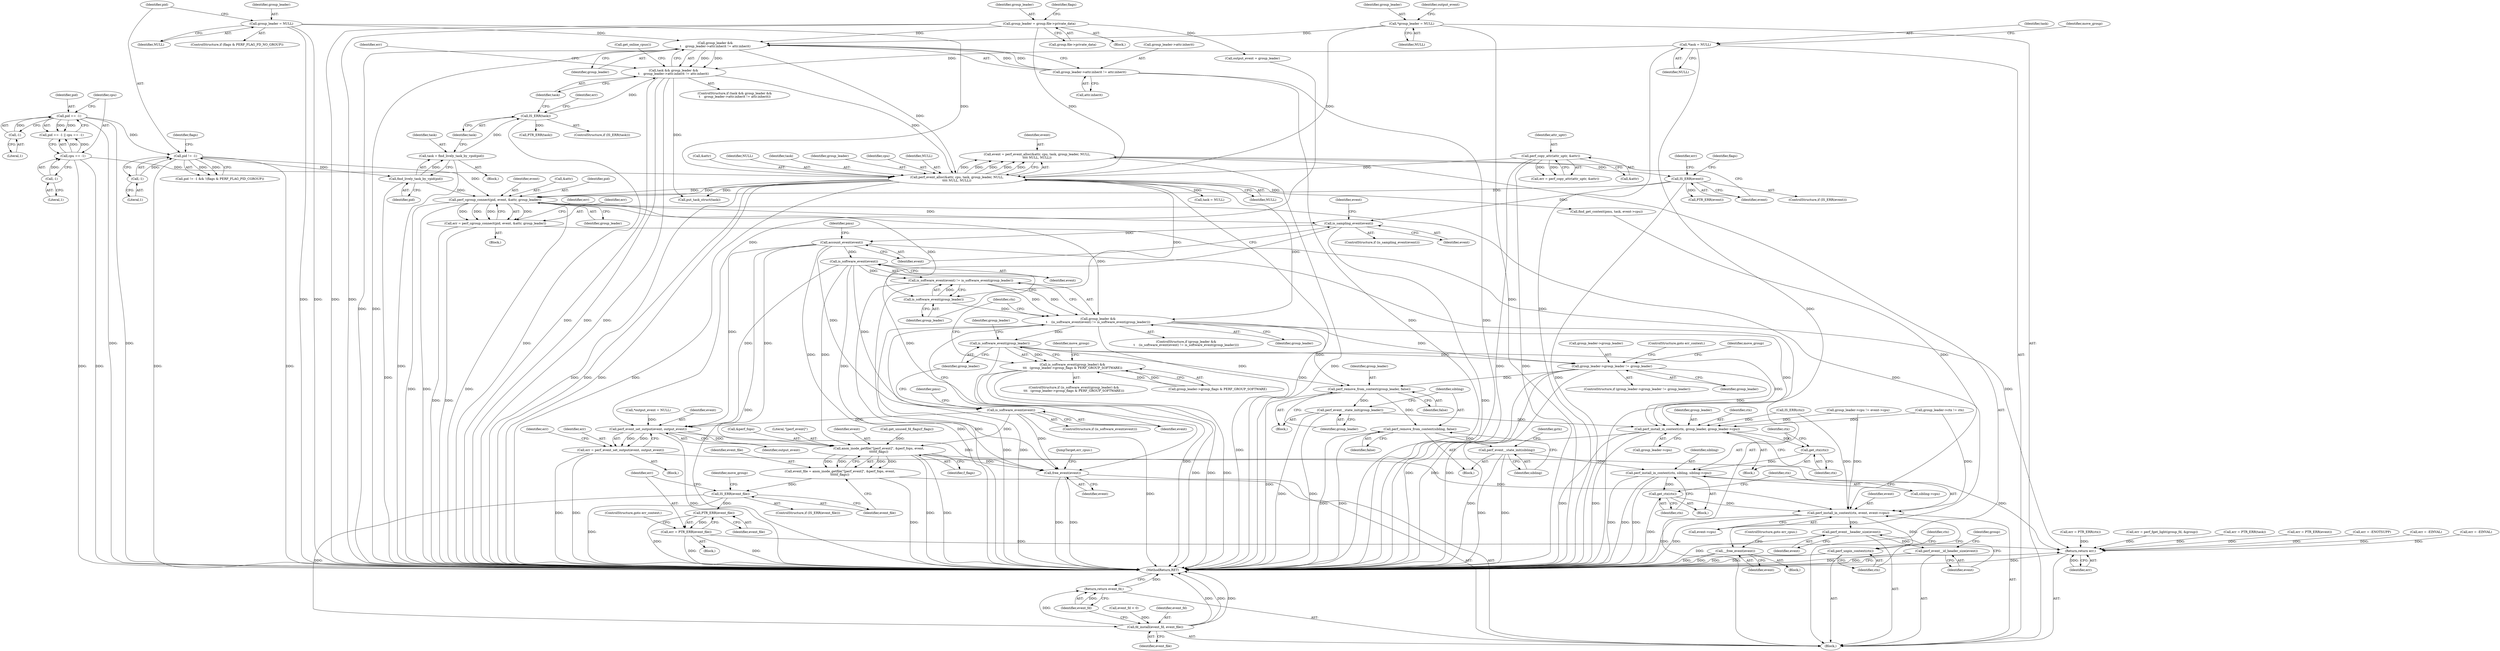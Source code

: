 digraph "0_linux_f63a8daa5812afef4f06c962351687e1ff9ccb2b@API" {
"1000355" [label="(Call,perf_cgroup_connect(pid, event, &attr, group_leader))"];
"1000285" [label="(Call,pid != -1)"];
"1000219" [label="(Call,pid == -1)"];
"1000221" [label="(Call,-1)"];
"1000287" [label="(Call,-1)"];
"1000296" [label="(Call,find_lively_task_by_vpid(pid))"];
"1000340" [label="(Call,IS_ERR(event))"];
"1000328" [label="(Call,event = perf_event_alloc(&attr, cpu, task, group_leader, NULL,\n\t\t\t\t NULL, NULL))"];
"1000330" [label="(Call,perf_event_alloc(&attr, cpu, task, group_leader, NULL,\n\t\t\t\t NULL, NULL))"];
"1000171" [label="(Call,perf_copy_attr(attr_uptr, &attr))"];
"1000223" [label="(Call,cpu == -1)"];
"1000225" [label="(Call,-1)"];
"1000308" [label="(Call,task && group_leader &&\n\t    group_leader->attr.inherit != attr.inherit)"];
"1000148" [label="(Call,*task = NULL)"];
"1000299" [label="(Call,IS_ERR(task))"];
"1000294" [label="(Call,task = find_lively_task_by_vpid(pid))"];
"1000310" [label="(Call,group_leader &&\n\t    group_leader->attr.inherit != attr.inherit)"];
"1000129" [label="(Call,*group_leader = NULL)"];
"1000262" [label="(Call,group_leader = group.file->private_data)"];
"1000280" [label="(Call,group_leader = NULL)"];
"1000312" [label="(Call,group_leader->attr.inherit != attr.inherit)"];
"1000353" [label="(Call,err = perf_cgroup_connect(pid, event, &attr, group_leader))"];
"1000666" [label="(Return,return err;)"];
"1000364" [label="(Call,__free_event(event))"];
"1000368" [label="(Call,is_sampling_event(event))"];
"1000385" [label="(Call,account_event(event))"];
"1000396" [label="(Call,is_software_event(event))"];
"1000395" [label="(Call,is_software_event(event) != is_software_event(group_leader))"];
"1000393" [label="(Call,group_leader &&\n\t    (is_software_event(event) != is_software_event(group_leader)))"];
"1000413" [label="(Call,is_software_event(group_leader))"];
"1000412" [label="(Call,is_software_event(group_leader) &&\n\t\t\t   (group_leader->group_flags & PERF_GROUP_SOFTWARE))"];
"1000457" [label="(Call,group_leader->group_leader != group_leader)"];
"1000546" [label="(Call,perf_remove_from_context(group_leader, false))"];
"1000549" [label="(Call,perf_event__state_init(group_leader))"];
"1000579" [label="(Call,perf_install_in_context(ctx, group_leader, group_leader->cpu))"];
"1000585" [label="(Call,get_ctx(ctx))"];
"1000588" [label="(Call,perf_install_in_context(ctx, sibling, sibling->cpu))"];
"1000594" [label="(Call,get_ctx(ctx))"];
"1000596" [label="(Call,perf_install_in_context(ctx, event, event->cpu))"];
"1000602" [label="(Call,perf_unpin_context(ctx))"];
"1000634" [label="(Call,perf_event__header_size(event))"];
"1000636" [label="(Call,perf_event__id_header_size(event))"];
"1000552" [label="(Call,perf_remove_from_context(sibling, false))"];
"1000555" [label="(Call,perf_event__state_init(sibling))"];
"1000402" [label="(Call,is_software_event(event))"];
"1000509" [label="(Call,perf_event_set_output(event, output_event))"];
"1000507" [label="(Call,err = perf_event_set_output(event, output_event))"];
"1000517" [label="(Call,anon_inode_getfile(\"[perf_event]\", &perf_fops, event,\n\t\t\t\t\tf_flags))"];
"1000515" [label="(Call,event_file = anon_inode_getfile(\"[perf_event]\", &perf_fops, event,\n\t\t\t\t\tf_flags))"];
"1000524" [label="(Call,IS_ERR(event_file))"];
"1000529" [label="(Call,PTR_ERR(event_file))"];
"1000527" [label="(Call,err = PTR_ERR(event_file))"];
"1000640" [label="(Call,fd_install(event_fd, event_file))"];
"1000643" [label="(Return,return event_fd;)"];
"1000651" [label="(Call,free_event(event))"];
"1000398" [label="(Call,is_software_event(group_leader))"];
"1000328" [label="(Call,event = perf_event_alloc(&attr, cpu, task, group_leader, NULL,\n\t\t\t\t NULL, NULL))"];
"1000426" [label="(Call,find_get_context(pmu, task, event->cpu))"];
"1000436" [label="(Call,err = PTR_ERR(ctx))"];
"1000658" [label="(Call,put_task_struct(task))"];
"1000581" [label="(Identifier,group_leader)"];
"1000554" [label="(Identifier,false)"];
"1000341" [label="(Identifier,event)"];
"1000331" [label="(Call,&attr)"];
"1000489" [label="(Call,group_leader->ctx != ctx)"];
"1000636" [label="(Call,perf_event__id_header_size(event))"];
"1000280" [label="(Call,group_leader = NULL)"];
"1000402" [label="(Call,is_software_event(event))"];
"1000273" [label="(Call,output_event = group_leader)"];
"1000329" [label="(Identifier,event)"];
"1000577" [label="(Block,)"];
"1000276" [label="(ControlStructure,if (flags & PERF_FLAG_FD_NO_GROUP))"];
"1000225" [label="(Call,-1)"];
"1000580" [label="(Identifier,ctx)"];
"1000284" [label="(Call,pid != -1 && !(flags & PERF_FLAG_PID_CGROUP))"];
"1000294" [label="(Call,task = find_lively_task_by_vpid(pid))"];
"1000310" [label="(Call,group_leader &&\n\t    group_leader->attr.inherit != attr.inherit)"];
"1000521" [label="(Identifier,event)"];
"1000149" [label="(Identifier,task)"];
"1000253" [label="(Call,err = perf_fget_light(group_fd, &group))"];
"1000587" [label="(Block,)"];
"1000640" [label="(Call,fd_install(event_fd, event_file))"];
"1000357" [label="(Identifier,event)"];
"1000582" [label="(Call,group_leader->cpu)"];
"1000586" [label="(Identifier,ctx)"];
"1000375" [label="(Identifier,event)"];
"1000133" [label="(Call,*output_event = NULL)"];
"1000602" [label="(Call,perf_unpin_context(ctx))"];
"1000550" [label="(Identifier,group_leader)"];
"1000358" [label="(Call,&attr)"];
"1000547" [label="(Identifier,group_leader)"];
"1000556" [label="(Identifier,sibling)"];
"1000307" [label="(ControlStructure,if (task && group_leader &&\n\t    group_leader->attr.inherit != attr.inherit))"];
"1000585" [label="(Call,get_ctx(ctx))"];
"1000353" [label="(Call,err = perf_cgroup_connect(pid, event, &attr, group_leader))"];
"1000531" [label="(ControlStructure,goto err_context;)"];
"1000291" [label="(Identifier,flags)"];
"1000148" [label="(Call,*task = NULL)"];
"1000644" [label="(Identifier,event_fd)"];
"1000356" [label="(Identifier,pid)"];
"1000552" [label="(Call,perf_remove_from_context(sibling, false))"];
"1000171" [label="(Call,perf_copy_attr(attr_uptr, &attr))"];
"1000172" [label="(Identifier,attr_uptr)"];
"1000366" [label="(ControlStructure,goto err_cpus;)"];
"1000639" [label="(Identifier,group)"];
"1000415" [label="(Call,group_leader->group_flags & PERF_GROUP_SOFTWARE)"];
"1000239" [label="(Call,get_unused_fd_flags(f_flags))"];
"1000637" [label="(Identifier,event)"];
"1000401" [label="(ControlStructure,if (is_software_event(event)))"];
"1000223" [label="(Call,cpu == -1)"];
"1000281" [label="(Identifier,group_leader)"];
"1000271" [label="(Identifier,flags)"];
"1000155" [label="(Identifier,move_group)"];
"1000598" [label="(Identifier,event)"];
"1000546" [label="(Call,perf_remove_from_context(group_leader, false))"];
"1000302" [label="(Call,err = PTR_ERR(task))"];
"1000458" [label="(Call,group_leader->group_leader)"];
"1000318" [label="(Call,attr.inherit)"];
"1000386" [label="(Identifier,event)"];
"1000385" [label="(Call,account_event(event))"];
"1000338" [label="(Identifier,NULL)"];
"1000510" [label="(Identifier,event)"];
"1000513" [label="(Identifier,err)"];
"1000394" [label="(Identifier,group_leader)"];
"1000300" [label="(Identifier,task)"];
"1000530" [label="(Identifier,event_file)"];
"1000642" [label="(Identifier,event_file)"];
"1000456" [label="(ControlStructure,if (group_leader->group_leader != group_leader))"];
"1000524" [label="(Call,IS_ERR(event_file))"];
"1000287" [label="(Call,-1)"];
"1000226" [label="(Literal,1)"];
"1000309" [label="(Identifier,task)"];
"1000515" [label="(Call,event_file = anon_inode_getfile(\"[perf_event]\", &perf_fops, event,\n\t\t\t\t\tf_flags))"];
"1000296" [label="(Call,find_lively_task_by_vpid(pid))"];
"1000597" [label="(Identifier,ctx)"];
"1000337" [label="(Identifier,NULL)"];
"1000242" [label="(Call,event_fd < 0)"];
"1000298" [label="(ControlStructure,if (IS_ERR(task)))"];
"1000506" [label="(Block,)"];
"1000355" [label="(Call,perf_cgroup_connect(pid, event, &attr, group_leader))"];
"1000548" [label="(Identifier,false)"];
"1000334" [label="(Identifier,task)"];
"1000553" [label="(Identifier,sibling)"];
"1000534" [label="(Block,)"];
"1000519" [label="(Call,&perf_fops)"];
"1000343" [label="(Call,err = PTR_ERR(event))"];
"1000595" [label="(Identifier,ctx)"];
"1000461" [label="(Identifier,group_leader)"];
"1000417" [label="(Identifier,group_leader)"];
"1000129" [label="(Call,*group_leader = NULL)"];
"1000222" [label="(Literal,1)"];
"1000350" [label="(Identifier,flags)"];
"1000354" [label="(Identifier,err)"];
"1000369" [label="(Identifier,event)"];
"1000412" [label="(Call,is_software_event(group_leader) &&\n\t\t\t   (group_leader->group_flags & PERF_GROUP_SOFTWARE))"];
"1000380" [label="(Call,err = -ENOTSUPP)"];
"1000425" [label="(Identifier,ctx)"];
"1000134" [label="(Identifier,output_event)"];
"1000516" [label="(Identifier,event_file)"];
"1000218" [label="(Call,pid == -1 || cpu == -1)"];
"1000591" [label="(Call,sibling->cpu)"];
"1000360" [label="(Identifier,group_leader)"];
"1000340" [label="(Call,IS_ERR(event))"];
"1000323" [label="(Identifier,err)"];
"1000508" [label="(Identifier,err)"];
"1000668" [label="(MethodReturn,RET)"];
"1000457" [label="(Call,group_leader->group_leader != group_leader)"];
"1000345" [label="(Call,PTR_ERR(event))"];
"1000392" [label="(ControlStructure,if (group_leader &&\n\t    (is_software_event(event) != is_software_event(group_leader))))"];
"1000288" [label="(Literal,1)"];
"1000462" [label="(ControlStructure,goto err_context;)"];
"1000653" [label="(JumpTarget,err_cpus:)"];
"1000403" [label="(Identifier,event)"];
"1000558" [label="(Identifier,gctx)"];
"1000344" [label="(Identifier,err)"];
"1000422" [label="(Identifier,move_group)"];
"1000511" [label="(Identifier,output_event)"];
"1000652" [label="(Identifier,event)"];
"1000322" [label="(Call,err = -EINVAL)"];
"1000666" [label="(Return,return err;)"];
"1000312" [label="(Call,group_leader->attr.inherit != attr.inherit)"];
"1000522" [label="(Identifier,f_flags)"];
"1000335" [label="(Identifier,group_leader)"];
"1000397" [label="(Identifier,event)"];
"1000579" [label="(Call,perf_install_in_context(ctx, group_leader, group_leader->cpu))"];
"1000295" [label="(Identifier,task)"];
"1000150" [label="(Identifier,NULL)"];
"1000327" [label="(Call,get_online_cpus())"];
"1000388" [label="(Identifier,pmu)"];
"1000393" [label="(Call,group_leader &&\n\t    (is_software_event(event) != is_software_event(group_leader)))"];
"1000607" [label="(Identifier,ctx)"];
"1000304" [label="(Call,PTR_ERR(task))"];
"1000169" [label="(Call,err = perf_copy_attr(attr_uptr, &attr))"];
"1000526" [label="(Block,)"];
"1000333" [label="(Identifier,cpu)"];
"1000399" [label="(Identifier,group_leader)"];
"1000173" [label="(Call,&attr)"];
"1000446" [label="(Call,task = NULL)"];
"1000635" [label="(Identifier,event)"];
"1000527" [label="(Call,err = PTR_ERR(event_file))"];
"1000293" [label="(Block,)"];
"1000365" [label="(Identifier,event)"];
"1000599" [label="(Call,event->cpu)"];
"1000406" [label="(Identifier,pmu)"];
"1000263" [label="(Identifier,group_leader)"];
"1000433" [label="(Call,IS_ERR(ctx))"];
"1000533" [label="(Identifier,move_group)"];
"1000224" [label="(Identifier,cpu)"];
"1000221" [label="(Call,-1)"];
"1000311" [label="(Identifier,group_leader)"];
"1000549" [label="(Call,perf_event__state_init(group_leader))"];
"1000285" [label="(Call,pid != -1)"];
"1000127" [label="(Block,)"];
"1000220" [label="(Identifier,pid)"];
"1000262" [label="(Call,group_leader = group.file->private_data)"];
"1000414" [label="(Identifier,group_leader)"];
"1000464" [label="(Identifier,move_group)"];
"1000594" [label="(Call,get_ctx(ctx))"];
"1000523" [label="(ControlStructure,if (IS_ERR(event_file)))"];
"1000330" [label="(Call,perf_event_alloc(&attr, cpu, task, group_leader, NULL,\n\t\t\t\t NULL, NULL))"];
"1000303" [label="(Identifier,err)"];
"1000529" [label="(Call,PTR_ERR(event_file))"];
"1000603" [label="(Identifier,ctx)"];
"1000517" [label="(Call,anon_inode_getfile(\"[perf_event]\", &perf_fops, event,\n\t\t\t\t\tf_flags))"];
"1000590" [label="(Identifier,sibling)"];
"1000299" [label="(Call,IS_ERR(task))"];
"1000667" [label="(Identifier,err)"];
"1000528" [label="(Identifier,err)"];
"1000313" [label="(Call,group_leader->attr.inherit)"];
"1000282" [label="(Identifier,NULL)"];
"1000336" [label="(Identifier,NULL)"];
"1000413" [label="(Call,is_software_event(group_leader))"];
"1000131" [label="(Identifier,NULL)"];
"1000651" [label="(Call,free_event(event))"];
"1000411" [label="(ControlStructure,if (is_software_event(group_leader) &&\n\t\t\t   (group_leader->group_flags & PERF_GROUP_SOFTWARE)))"];
"1000286" [label="(Identifier,pid)"];
"1000130" [label="(Identifier,group_leader)"];
"1000395" [label="(Call,is_software_event(event) != is_software_event(group_leader))"];
"1000518" [label="(Literal,\"[perf_event]\")"];
"1000641" [label="(Identifier,event_fd)"];
"1000352" [label="(Block,)"];
"1000551" [label="(Block,)"];
"1000396" [label="(Call,is_software_event(event))"];
"1000367" [label="(ControlStructure,if (is_sampling_event(event)))"];
"1000596" [label="(Call,perf_install_in_context(ctx, event, event->cpu))"];
"1000589" [label="(Identifier,ctx)"];
"1000509" [label="(Call,perf_event_set_output(event, output_event))"];
"1000643" [label="(Return,return event_fd;)"];
"1000264" [label="(Call,group.file->private_data)"];
"1000588" [label="(Call,perf_install_in_context(ctx, sibling, sibling->cpu))"];
"1000368" [label="(Call,is_sampling_event(event))"];
"1000452" [label="(Call,err = -EINVAL)"];
"1000634" [label="(Call,perf_event__header_size(event))"];
"1000219" [label="(Call,pid == -1)"];
"1000364" [label="(Call,__free_event(event))"];
"1000478" [label="(Call,group_leader->cpu != event->cpu)"];
"1000297" [label="(Identifier,pid)"];
"1000507" [label="(Call,err = perf_event_set_output(event, output_event))"];
"1000525" [label="(Identifier,event_file)"];
"1000362" [label="(Identifier,err)"];
"1000398" [label="(Call,is_software_event(group_leader))"];
"1000339" [label="(ControlStructure,if (IS_ERR(event)))"];
"1000555" [label="(Call,perf_event__state_init(sibling))"];
"1000363" [label="(Block,)"];
"1000308" [label="(Call,task && group_leader &&\n\t    group_leader->attr.inherit != attr.inherit)"];
"1000252" [label="(Block,)"];
"1000355" -> "1000353"  [label="AST: "];
"1000355" -> "1000360"  [label="CFG: "];
"1000356" -> "1000355"  [label="AST: "];
"1000357" -> "1000355"  [label="AST: "];
"1000358" -> "1000355"  [label="AST: "];
"1000360" -> "1000355"  [label="AST: "];
"1000353" -> "1000355"  [label="CFG: "];
"1000355" -> "1000668"  [label="DDG: "];
"1000355" -> "1000668"  [label="DDG: "];
"1000355" -> "1000668"  [label="DDG: "];
"1000355" -> "1000353"  [label="DDG: "];
"1000355" -> "1000353"  [label="DDG: "];
"1000355" -> "1000353"  [label="DDG: "];
"1000355" -> "1000353"  [label="DDG: "];
"1000285" -> "1000355"  [label="DDG: "];
"1000296" -> "1000355"  [label="DDG: "];
"1000340" -> "1000355"  [label="DDG: "];
"1000330" -> "1000355"  [label="DDG: "];
"1000330" -> "1000355"  [label="DDG: "];
"1000355" -> "1000364"  [label="DDG: "];
"1000355" -> "1000368"  [label="DDG: "];
"1000355" -> "1000393"  [label="DDG: "];
"1000355" -> "1000398"  [label="DDG: "];
"1000285" -> "1000284"  [label="AST: "];
"1000285" -> "1000287"  [label="CFG: "];
"1000286" -> "1000285"  [label="AST: "];
"1000287" -> "1000285"  [label="AST: "];
"1000291" -> "1000285"  [label="CFG: "];
"1000284" -> "1000285"  [label="CFG: "];
"1000285" -> "1000668"  [label="DDG: "];
"1000285" -> "1000668"  [label="DDG: "];
"1000285" -> "1000284"  [label="DDG: "];
"1000285" -> "1000284"  [label="DDG: "];
"1000219" -> "1000285"  [label="DDG: "];
"1000287" -> "1000285"  [label="DDG: "];
"1000285" -> "1000296"  [label="DDG: "];
"1000219" -> "1000218"  [label="AST: "];
"1000219" -> "1000221"  [label="CFG: "];
"1000220" -> "1000219"  [label="AST: "];
"1000221" -> "1000219"  [label="AST: "];
"1000224" -> "1000219"  [label="CFG: "];
"1000218" -> "1000219"  [label="CFG: "];
"1000219" -> "1000668"  [label="DDG: "];
"1000219" -> "1000668"  [label="DDG: "];
"1000219" -> "1000218"  [label="DDG: "];
"1000219" -> "1000218"  [label="DDG: "];
"1000221" -> "1000219"  [label="DDG: "];
"1000221" -> "1000222"  [label="CFG: "];
"1000222" -> "1000221"  [label="AST: "];
"1000287" -> "1000288"  [label="CFG: "];
"1000288" -> "1000287"  [label="AST: "];
"1000296" -> "1000294"  [label="AST: "];
"1000296" -> "1000297"  [label="CFG: "];
"1000297" -> "1000296"  [label="AST: "];
"1000294" -> "1000296"  [label="CFG: "];
"1000296" -> "1000668"  [label="DDG: "];
"1000296" -> "1000294"  [label="DDG: "];
"1000340" -> "1000339"  [label="AST: "];
"1000340" -> "1000341"  [label="CFG: "];
"1000341" -> "1000340"  [label="AST: "];
"1000344" -> "1000340"  [label="CFG: "];
"1000350" -> "1000340"  [label="CFG: "];
"1000340" -> "1000668"  [label="DDG: "];
"1000328" -> "1000340"  [label="DDG: "];
"1000340" -> "1000345"  [label="DDG: "];
"1000340" -> "1000368"  [label="DDG: "];
"1000328" -> "1000127"  [label="AST: "];
"1000328" -> "1000330"  [label="CFG: "];
"1000329" -> "1000328"  [label="AST: "];
"1000330" -> "1000328"  [label="AST: "];
"1000341" -> "1000328"  [label="CFG: "];
"1000328" -> "1000668"  [label="DDG: "];
"1000330" -> "1000328"  [label="DDG: "];
"1000330" -> "1000328"  [label="DDG: "];
"1000330" -> "1000328"  [label="DDG: "];
"1000330" -> "1000328"  [label="DDG: "];
"1000330" -> "1000328"  [label="DDG: "];
"1000330" -> "1000338"  [label="CFG: "];
"1000331" -> "1000330"  [label="AST: "];
"1000333" -> "1000330"  [label="AST: "];
"1000334" -> "1000330"  [label="AST: "];
"1000335" -> "1000330"  [label="AST: "];
"1000336" -> "1000330"  [label="AST: "];
"1000337" -> "1000330"  [label="AST: "];
"1000338" -> "1000330"  [label="AST: "];
"1000330" -> "1000668"  [label="DDG: "];
"1000330" -> "1000668"  [label="DDG: "];
"1000330" -> "1000668"  [label="DDG: "];
"1000330" -> "1000668"  [label="DDG: "];
"1000330" -> "1000668"  [label="DDG: "];
"1000171" -> "1000330"  [label="DDG: "];
"1000223" -> "1000330"  [label="DDG: "];
"1000308" -> "1000330"  [label="DDG: "];
"1000129" -> "1000330"  [label="DDG: "];
"1000310" -> "1000330"  [label="DDG: "];
"1000262" -> "1000330"  [label="DDG: "];
"1000280" -> "1000330"  [label="DDG: "];
"1000330" -> "1000393"  [label="DDG: "];
"1000330" -> "1000398"  [label="DDG: "];
"1000330" -> "1000426"  [label="DDG: "];
"1000330" -> "1000446"  [label="DDG: "];
"1000330" -> "1000658"  [label="DDG: "];
"1000171" -> "1000169"  [label="AST: "];
"1000171" -> "1000173"  [label="CFG: "];
"1000172" -> "1000171"  [label="AST: "];
"1000173" -> "1000171"  [label="AST: "];
"1000169" -> "1000171"  [label="CFG: "];
"1000171" -> "1000668"  [label="DDG: "];
"1000171" -> "1000668"  [label="DDG: "];
"1000171" -> "1000169"  [label="DDG: "];
"1000171" -> "1000169"  [label="DDG: "];
"1000223" -> "1000218"  [label="AST: "];
"1000223" -> "1000225"  [label="CFG: "];
"1000224" -> "1000223"  [label="AST: "];
"1000225" -> "1000223"  [label="AST: "];
"1000218" -> "1000223"  [label="CFG: "];
"1000223" -> "1000668"  [label="DDG: "];
"1000223" -> "1000668"  [label="DDG: "];
"1000223" -> "1000218"  [label="DDG: "];
"1000223" -> "1000218"  [label="DDG: "];
"1000225" -> "1000223"  [label="DDG: "];
"1000225" -> "1000226"  [label="CFG: "];
"1000226" -> "1000225"  [label="AST: "];
"1000308" -> "1000307"  [label="AST: "];
"1000308" -> "1000309"  [label="CFG: "];
"1000308" -> "1000310"  [label="CFG: "];
"1000309" -> "1000308"  [label="AST: "];
"1000310" -> "1000308"  [label="AST: "];
"1000323" -> "1000308"  [label="CFG: "];
"1000327" -> "1000308"  [label="CFG: "];
"1000308" -> "1000668"  [label="DDG: "];
"1000308" -> "1000668"  [label="DDG: "];
"1000308" -> "1000668"  [label="DDG: "];
"1000148" -> "1000308"  [label="DDG: "];
"1000299" -> "1000308"  [label="DDG: "];
"1000310" -> "1000308"  [label="DDG: "];
"1000310" -> "1000308"  [label="DDG: "];
"1000308" -> "1000658"  [label="DDG: "];
"1000148" -> "1000127"  [label="AST: "];
"1000148" -> "1000150"  [label="CFG: "];
"1000149" -> "1000148"  [label="AST: "];
"1000150" -> "1000148"  [label="AST: "];
"1000155" -> "1000148"  [label="CFG: "];
"1000148" -> "1000668"  [label="DDG: "];
"1000148" -> "1000668"  [label="DDG: "];
"1000299" -> "1000298"  [label="AST: "];
"1000299" -> "1000300"  [label="CFG: "];
"1000300" -> "1000299"  [label="AST: "];
"1000303" -> "1000299"  [label="CFG: "];
"1000309" -> "1000299"  [label="CFG: "];
"1000299" -> "1000668"  [label="DDG: "];
"1000294" -> "1000299"  [label="DDG: "];
"1000299" -> "1000304"  [label="DDG: "];
"1000294" -> "1000293"  [label="AST: "];
"1000295" -> "1000294"  [label="AST: "];
"1000300" -> "1000294"  [label="CFG: "];
"1000294" -> "1000668"  [label="DDG: "];
"1000310" -> "1000311"  [label="CFG: "];
"1000310" -> "1000312"  [label="CFG: "];
"1000311" -> "1000310"  [label="AST: "];
"1000312" -> "1000310"  [label="AST: "];
"1000310" -> "1000668"  [label="DDG: "];
"1000310" -> "1000668"  [label="DDG: "];
"1000129" -> "1000310"  [label="DDG: "];
"1000262" -> "1000310"  [label="DDG: "];
"1000280" -> "1000310"  [label="DDG: "];
"1000312" -> "1000310"  [label="DDG: "];
"1000312" -> "1000310"  [label="DDG: "];
"1000129" -> "1000127"  [label="AST: "];
"1000129" -> "1000131"  [label="CFG: "];
"1000130" -> "1000129"  [label="AST: "];
"1000131" -> "1000129"  [label="AST: "];
"1000134" -> "1000129"  [label="CFG: "];
"1000129" -> "1000668"  [label="DDG: "];
"1000262" -> "1000252"  [label="AST: "];
"1000262" -> "1000264"  [label="CFG: "];
"1000263" -> "1000262"  [label="AST: "];
"1000264" -> "1000262"  [label="AST: "];
"1000271" -> "1000262"  [label="CFG: "];
"1000262" -> "1000668"  [label="DDG: "];
"1000262" -> "1000668"  [label="DDG: "];
"1000262" -> "1000273"  [label="DDG: "];
"1000280" -> "1000276"  [label="AST: "];
"1000280" -> "1000282"  [label="CFG: "];
"1000281" -> "1000280"  [label="AST: "];
"1000282" -> "1000280"  [label="AST: "];
"1000286" -> "1000280"  [label="CFG: "];
"1000280" -> "1000668"  [label="DDG: "];
"1000280" -> "1000668"  [label="DDG: "];
"1000312" -> "1000318"  [label="CFG: "];
"1000313" -> "1000312"  [label="AST: "];
"1000318" -> "1000312"  [label="AST: "];
"1000312" -> "1000668"  [label="DDG: "];
"1000312" -> "1000668"  [label="DDG: "];
"1000353" -> "1000352"  [label="AST: "];
"1000354" -> "1000353"  [label="AST: "];
"1000362" -> "1000353"  [label="CFG: "];
"1000353" -> "1000668"  [label="DDG: "];
"1000353" -> "1000668"  [label="DDG: "];
"1000353" -> "1000666"  [label="DDG: "];
"1000666" -> "1000127"  [label="AST: "];
"1000666" -> "1000667"  [label="CFG: "];
"1000667" -> "1000666"  [label="AST: "];
"1000668" -> "1000666"  [label="CFG: "];
"1000666" -> "1000668"  [label="DDG: "];
"1000667" -> "1000666"  [label="DDG: "];
"1000343" -> "1000666"  [label="DDG: "];
"1000436" -> "1000666"  [label="DDG: "];
"1000253" -> "1000666"  [label="DDG: "];
"1000452" -> "1000666"  [label="DDG: "];
"1000322" -> "1000666"  [label="DDG: "];
"1000380" -> "1000666"  [label="DDG: "];
"1000507" -> "1000666"  [label="DDG: "];
"1000302" -> "1000666"  [label="DDG: "];
"1000527" -> "1000666"  [label="DDG: "];
"1000364" -> "1000363"  [label="AST: "];
"1000364" -> "1000365"  [label="CFG: "];
"1000365" -> "1000364"  [label="AST: "];
"1000366" -> "1000364"  [label="CFG: "];
"1000364" -> "1000668"  [label="DDG: "];
"1000364" -> "1000668"  [label="DDG: "];
"1000368" -> "1000367"  [label="AST: "];
"1000368" -> "1000369"  [label="CFG: "];
"1000369" -> "1000368"  [label="AST: "];
"1000375" -> "1000368"  [label="CFG: "];
"1000386" -> "1000368"  [label="CFG: "];
"1000368" -> "1000668"  [label="DDG: "];
"1000368" -> "1000385"  [label="DDG: "];
"1000368" -> "1000651"  [label="DDG: "];
"1000385" -> "1000127"  [label="AST: "];
"1000385" -> "1000386"  [label="CFG: "];
"1000386" -> "1000385"  [label="AST: "];
"1000388" -> "1000385"  [label="CFG: "];
"1000385" -> "1000668"  [label="DDG: "];
"1000385" -> "1000396"  [label="DDG: "];
"1000385" -> "1000402"  [label="DDG: "];
"1000385" -> "1000509"  [label="DDG: "];
"1000385" -> "1000517"  [label="DDG: "];
"1000385" -> "1000651"  [label="DDG: "];
"1000396" -> "1000395"  [label="AST: "];
"1000396" -> "1000397"  [label="CFG: "];
"1000397" -> "1000396"  [label="AST: "];
"1000399" -> "1000396"  [label="CFG: "];
"1000396" -> "1000395"  [label="DDG: "];
"1000396" -> "1000402"  [label="DDG: "];
"1000396" -> "1000509"  [label="DDG: "];
"1000396" -> "1000517"  [label="DDG: "];
"1000396" -> "1000651"  [label="DDG: "];
"1000395" -> "1000393"  [label="AST: "];
"1000395" -> "1000398"  [label="CFG: "];
"1000398" -> "1000395"  [label="AST: "];
"1000393" -> "1000395"  [label="CFG: "];
"1000395" -> "1000668"  [label="DDG: "];
"1000395" -> "1000668"  [label="DDG: "];
"1000395" -> "1000393"  [label="DDG: "];
"1000395" -> "1000393"  [label="DDG: "];
"1000398" -> "1000395"  [label="DDG: "];
"1000393" -> "1000392"  [label="AST: "];
"1000393" -> "1000394"  [label="CFG: "];
"1000394" -> "1000393"  [label="AST: "];
"1000403" -> "1000393"  [label="CFG: "];
"1000425" -> "1000393"  [label="CFG: "];
"1000393" -> "1000668"  [label="DDG: "];
"1000393" -> "1000668"  [label="DDG: "];
"1000393" -> "1000668"  [label="DDG: "];
"1000398" -> "1000393"  [label="DDG: "];
"1000393" -> "1000413"  [label="DDG: "];
"1000393" -> "1000457"  [label="DDG: "];
"1000393" -> "1000546"  [label="DDG: "];
"1000393" -> "1000579"  [label="DDG: "];
"1000413" -> "1000412"  [label="AST: "];
"1000413" -> "1000414"  [label="CFG: "];
"1000414" -> "1000413"  [label="AST: "];
"1000417" -> "1000413"  [label="CFG: "];
"1000412" -> "1000413"  [label="CFG: "];
"1000413" -> "1000668"  [label="DDG: "];
"1000413" -> "1000412"  [label="DDG: "];
"1000413" -> "1000457"  [label="DDG: "];
"1000413" -> "1000546"  [label="DDG: "];
"1000413" -> "1000579"  [label="DDG: "];
"1000412" -> "1000411"  [label="AST: "];
"1000412" -> "1000415"  [label="CFG: "];
"1000415" -> "1000412"  [label="AST: "];
"1000422" -> "1000412"  [label="CFG: "];
"1000425" -> "1000412"  [label="CFG: "];
"1000412" -> "1000668"  [label="DDG: "];
"1000412" -> "1000668"  [label="DDG: "];
"1000412" -> "1000668"  [label="DDG: "];
"1000415" -> "1000412"  [label="DDG: "];
"1000415" -> "1000412"  [label="DDG: "];
"1000457" -> "1000456"  [label="AST: "];
"1000457" -> "1000461"  [label="CFG: "];
"1000458" -> "1000457"  [label="AST: "];
"1000461" -> "1000457"  [label="AST: "];
"1000462" -> "1000457"  [label="CFG: "];
"1000464" -> "1000457"  [label="CFG: "];
"1000457" -> "1000668"  [label="DDG: "];
"1000457" -> "1000668"  [label="DDG: "];
"1000457" -> "1000668"  [label="DDG: "];
"1000457" -> "1000546"  [label="DDG: "];
"1000457" -> "1000579"  [label="DDG: "];
"1000546" -> "1000534"  [label="AST: "];
"1000546" -> "1000548"  [label="CFG: "];
"1000547" -> "1000546"  [label="AST: "];
"1000548" -> "1000546"  [label="AST: "];
"1000550" -> "1000546"  [label="CFG: "];
"1000546" -> "1000668"  [label="DDG: "];
"1000546" -> "1000549"  [label="DDG: "];
"1000546" -> "1000552"  [label="DDG: "];
"1000549" -> "1000534"  [label="AST: "];
"1000549" -> "1000550"  [label="CFG: "];
"1000550" -> "1000549"  [label="AST: "];
"1000553" -> "1000549"  [label="CFG: "];
"1000549" -> "1000668"  [label="DDG: "];
"1000549" -> "1000668"  [label="DDG: "];
"1000549" -> "1000579"  [label="DDG: "];
"1000579" -> "1000577"  [label="AST: "];
"1000579" -> "1000582"  [label="CFG: "];
"1000580" -> "1000579"  [label="AST: "];
"1000581" -> "1000579"  [label="AST: "];
"1000582" -> "1000579"  [label="AST: "];
"1000586" -> "1000579"  [label="CFG: "];
"1000579" -> "1000668"  [label="DDG: "];
"1000579" -> "1000668"  [label="DDG: "];
"1000579" -> "1000668"  [label="DDG: "];
"1000433" -> "1000579"  [label="DDG: "];
"1000489" -> "1000579"  [label="DDG: "];
"1000478" -> "1000579"  [label="DDG: "];
"1000579" -> "1000585"  [label="DDG: "];
"1000585" -> "1000577"  [label="AST: "];
"1000585" -> "1000586"  [label="CFG: "];
"1000586" -> "1000585"  [label="AST: "];
"1000589" -> "1000585"  [label="CFG: "];
"1000585" -> "1000588"  [label="DDG: "];
"1000588" -> "1000587"  [label="AST: "];
"1000588" -> "1000591"  [label="CFG: "];
"1000589" -> "1000588"  [label="AST: "];
"1000590" -> "1000588"  [label="AST: "];
"1000591" -> "1000588"  [label="AST: "];
"1000595" -> "1000588"  [label="CFG: "];
"1000588" -> "1000668"  [label="DDG: "];
"1000588" -> "1000668"  [label="DDG: "];
"1000588" -> "1000668"  [label="DDG: "];
"1000555" -> "1000588"  [label="DDG: "];
"1000588" -> "1000594"  [label="DDG: "];
"1000594" -> "1000587"  [label="AST: "];
"1000594" -> "1000595"  [label="CFG: "];
"1000595" -> "1000594"  [label="AST: "];
"1000597" -> "1000594"  [label="CFG: "];
"1000594" -> "1000668"  [label="DDG: "];
"1000594" -> "1000596"  [label="DDG: "];
"1000596" -> "1000127"  [label="AST: "];
"1000596" -> "1000599"  [label="CFG: "];
"1000597" -> "1000596"  [label="AST: "];
"1000598" -> "1000596"  [label="AST: "];
"1000599" -> "1000596"  [label="AST: "];
"1000603" -> "1000596"  [label="CFG: "];
"1000596" -> "1000668"  [label="DDG: "];
"1000596" -> "1000668"  [label="DDG: "];
"1000433" -> "1000596"  [label="DDG: "];
"1000489" -> "1000596"  [label="DDG: "];
"1000517" -> "1000596"  [label="DDG: "];
"1000426" -> "1000596"  [label="DDG: "];
"1000478" -> "1000596"  [label="DDG: "];
"1000596" -> "1000602"  [label="DDG: "];
"1000596" -> "1000634"  [label="DDG: "];
"1000602" -> "1000127"  [label="AST: "];
"1000602" -> "1000603"  [label="CFG: "];
"1000603" -> "1000602"  [label="AST: "];
"1000607" -> "1000602"  [label="CFG: "];
"1000602" -> "1000668"  [label="DDG: "];
"1000602" -> "1000668"  [label="DDG: "];
"1000634" -> "1000127"  [label="AST: "];
"1000634" -> "1000635"  [label="CFG: "];
"1000635" -> "1000634"  [label="AST: "];
"1000637" -> "1000634"  [label="CFG: "];
"1000634" -> "1000668"  [label="DDG: "];
"1000634" -> "1000636"  [label="DDG: "];
"1000636" -> "1000127"  [label="AST: "];
"1000636" -> "1000637"  [label="CFG: "];
"1000637" -> "1000636"  [label="AST: "];
"1000639" -> "1000636"  [label="CFG: "];
"1000636" -> "1000668"  [label="DDG: "];
"1000636" -> "1000668"  [label="DDG: "];
"1000552" -> "1000551"  [label="AST: "];
"1000552" -> "1000554"  [label="CFG: "];
"1000553" -> "1000552"  [label="AST: "];
"1000554" -> "1000552"  [label="AST: "];
"1000556" -> "1000552"  [label="CFG: "];
"1000552" -> "1000668"  [label="DDG: "];
"1000552" -> "1000668"  [label="DDG: "];
"1000552" -> "1000555"  [label="DDG: "];
"1000555" -> "1000551"  [label="AST: "];
"1000555" -> "1000556"  [label="CFG: "];
"1000556" -> "1000555"  [label="AST: "];
"1000558" -> "1000555"  [label="CFG: "];
"1000555" -> "1000668"  [label="DDG: "];
"1000555" -> "1000668"  [label="DDG: "];
"1000402" -> "1000401"  [label="AST: "];
"1000402" -> "1000403"  [label="CFG: "];
"1000403" -> "1000402"  [label="AST: "];
"1000406" -> "1000402"  [label="CFG: "];
"1000414" -> "1000402"  [label="CFG: "];
"1000402" -> "1000668"  [label="DDG: "];
"1000402" -> "1000509"  [label="DDG: "];
"1000402" -> "1000517"  [label="DDG: "];
"1000402" -> "1000651"  [label="DDG: "];
"1000509" -> "1000507"  [label="AST: "];
"1000509" -> "1000511"  [label="CFG: "];
"1000510" -> "1000509"  [label="AST: "];
"1000511" -> "1000509"  [label="AST: "];
"1000507" -> "1000509"  [label="CFG: "];
"1000509" -> "1000668"  [label="DDG: "];
"1000509" -> "1000507"  [label="DDG: "];
"1000509" -> "1000507"  [label="DDG: "];
"1000133" -> "1000509"  [label="DDG: "];
"1000273" -> "1000509"  [label="DDG: "];
"1000509" -> "1000517"  [label="DDG: "];
"1000509" -> "1000651"  [label="DDG: "];
"1000507" -> "1000506"  [label="AST: "];
"1000508" -> "1000507"  [label="AST: "];
"1000513" -> "1000507"  [label="CFG: "];
"1000507" -> "1000668"  [label="DDG: "];
"1000507" -> "1000668"  [label="DDG: "];
"1000517" -> "1000515"  [label="AST: "];
"1000517" -> "1000522"  [label="CFG: "];
"1000518" -> "1000517"  [label="AST: "];
"1000519" -> "1000517"  [label="AST: "];
"1000521" -> "1000517"  [label="AST: "];
"1000522" -> "1000517"  [label="AST: "];
"1000515" -> "1000517"  [label="CFG: "];
"1000517" -> "1000668"  [label="DDG: "];
"1000517" -> "1000668"  [label="DDG: "];
"1000517" -> "1000515"  [label="DDG: "];
"1000517" -> "1000515"  [label="DDG: "];
"1000517" -> "1000515"  [label="DDG: "];
"1000517" -> "1000515"  [label="DDG: "];
"1000239" -> "1000517"  [label="DDG: "];
"1000517" -> "1000651"  [label="DDG: "];
"1000515" -> "1000127"  [label="AST: "];
"1000516" -> "1000515"  [label="AST: "];
"1000525" -> "1000515"  [label="CFG: "];
"1000515" -> "1000668"  [label="DDG: "];
"1000515" -> "1000524"  [label="DDG: "];
"1000524" -> "1000523"  [label="AST: "];
"1000524" -> "1000525"  [label="CFG: "];
"1000525" -> "1000524"  [label="AST: "];
"1000528" -> "1000524"  [label="CFG: "];
"1000533" -> "1000524"  [label="CFG: "];
"1000524" -> "1000668"  [label="DDG: "];
"1000524" -> "1000529"  [label="DDG: "];
"1000524" -> "1000640"  [label="DDG: "];
"1000529" -> "1000527"  [label="AST: "];
"1000529" -> "1000530"  [label="CFG: "];
"1000530" -> "1000529"  [label="AST: "];
"1000527" -> "1000529"  [label="CFG: "];
"1000529" -> "1000668"  [label="DDG: "];
"1000529" -> "1000527"  [label="DDG: "];
"1000527" -> "1000526"  [label="AST: "];
"1000528" -> "1000527"  [label="AST: "];
"1000531" -> "1000527"  [label="CFG: "];
"1000527" -> "1000668"  [label="DDG: "];
"1000527" -> "1000668"  [label="DDG: "];
"1000640" -> "1000127"  [label="AST: "];
"1000640" -> "1000642"  [label="CFG: "];
"1000641" -> "1000640"  [label="AST: "];
"1000642" -> "1000640"  [label="AST: "];
"1000644" -> "1000640"  [label="CFG: "];
"1000640" -> "1000668"  [label="DDG: "];
"1000640" -> "1000668"  [label="DDG: "];
"1000640" -> "1000668"  [label="DDG: "];
"1000242" -> "1000640"  [label="DDG: "];
"1000640" -> "1000643"  [label="DDG: "];
"1000643" -> "1000127"  [label="AST: "];
"1000643" -> "1000644"  [label="CFG: "];
"1000644" -> "1000643"  [label="AST: "];
"1000668" -> "1000643"  [label="CFG: "];
"1000643" -> "1000668"  [label="DDG: "];
"1000644" -> "1000643"  [label="DDG: "];
"1000651" -> "1000127"  [label="AST: "];
"1000651" -> "1000652"  [label="CFG: "];
"1000652" -> "1000651"  [label="AST: "];
"1000653" -> "1000651"  [label="CFG: "];
"1000651" -> "1000668"  [label="DDG: "];
"1000651" -> "1000668"  [label="DDG: "];
"1000398" -> "1000399"  [label="CFG: "];
"1000399" -> "1000398"  [label="AST: "];
}
